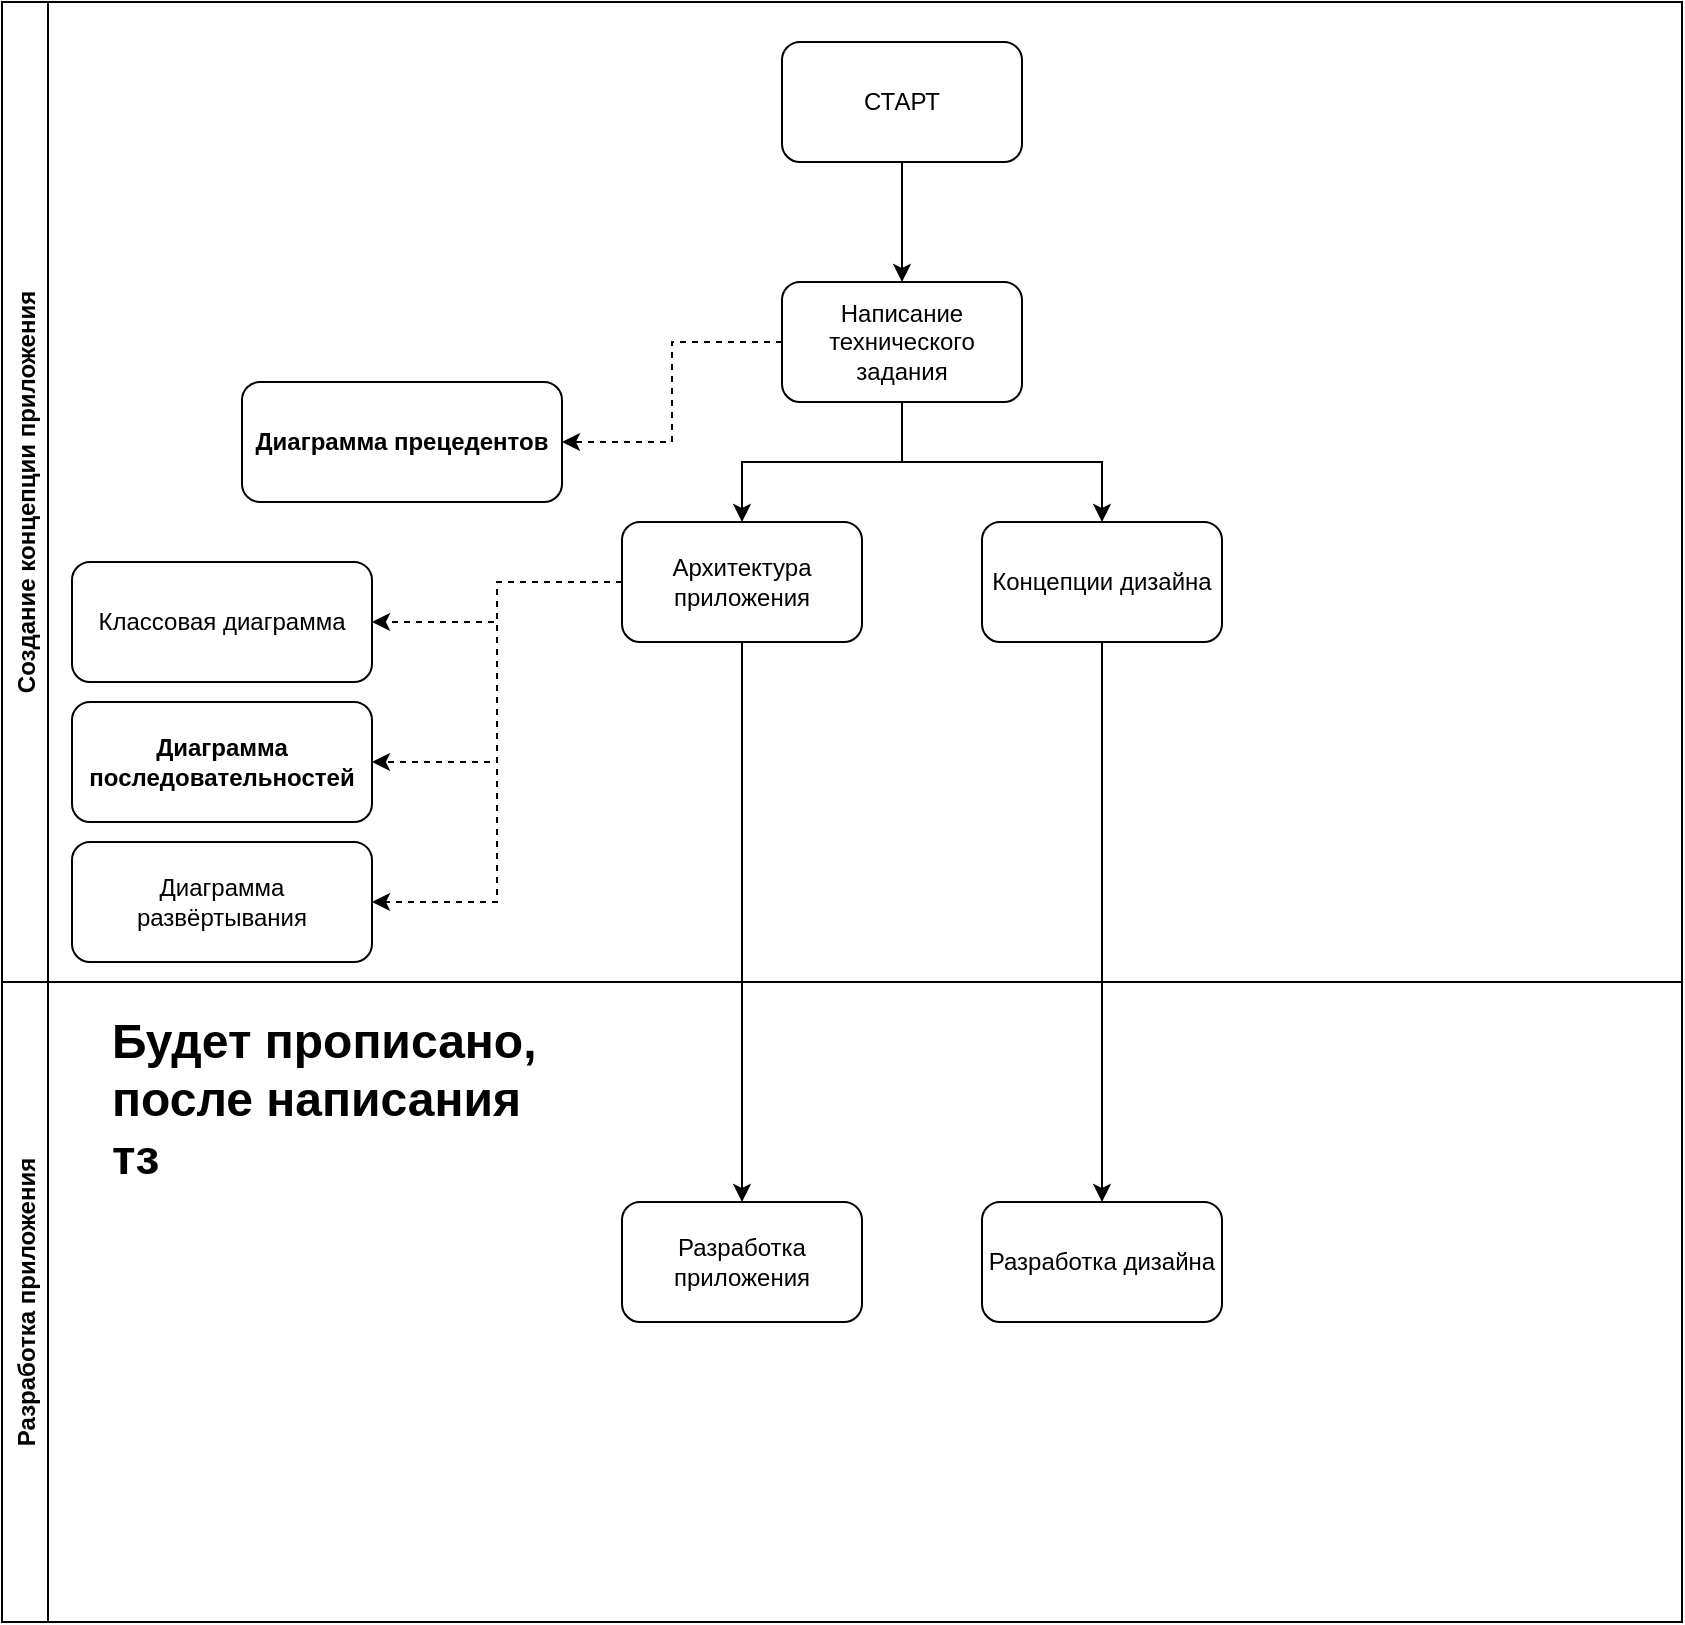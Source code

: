 <mxfile version="17.1.2" type="github">
  <diagram id="kgpKYQtTHZ0yAKxKKP6v" name="Page-1">
    <mxGraphModel dx="2190" dy="741" grid="1" gridSize="10" guides="1" tooltips="1" connect="1" arrows="1" fold="1" page="1" pageScale="1" pageWidth="850" pageHeight="1100" math="0" shadow="0">
      <root>
        <mxCell id="0" />
        <mxCell id="1" parent="0" />
        <mxCell id="KmwPOzDFwFbAeHUDbNpl-12" style="edgeStyle=orthogonalEdgeStyle;rounded=0;orthogonalLoop=1;jettySize=auto;html=1;entryX=0.5;entryY=0;entryDx=0;entryDy=0;" edge="1" parent="1" source="KmwPOzDFwFbAeHUDbNpl-1" target="KmwPOzDFwFbAeHUDbNpl-2">
          <mxGeometry relative="1" as="geometry" />
        </mxCell>
        <mxCell id="KmwPOzDFwFbAeHUDbNpl-1" value="СТАРТ" style="rounded=1;whiteSpace=wrap;html=1;" vertex="1" parent="1">
          <mxGeometry x="360" y="40" width="120" height="60" as="geometry" />
        </mxCell>
        <mxCell id="KmwPOzDFwFbAeHUDbNpl-5" style="edgeStyle=orthogonalEdgeStyle;rounded=0;orthogonalLoop=1;jettySize=auto;html=1;entryX=0.5;entryY=0;entryDx=0;entryDy=0;" edge="1" parent="1" source="KmwPOzDFwFbAeHUDbNpl-2" target="KmwPOzDFwFbAeHUDbNpl-3">
          <mxGeometry relative="1" as="geometry" />
        </mxCell>
        <mxCell id="KmwPOzDFwFbAeHUDbNpl-6" style="edgeStyle=orthogonalEdgeStyle;rounded=0;orthogonalLoop=1;jettySize=auto;html=1;" edge="1" parent="1" source="KmwPOzDFwFbAeHUDbNpl-2" target="KmwPOzDFwFbAeHUDbNpl-4">
          <mxGeometry relative="1" as="geometry" />
        </mxCell>
        <mxCell id="KmwPOzDFwFbAeHUDbNpl-13" style="edgeStyle=orthogonalEdgeStyle;rounded=0;orthogonalLoop=1;jettySize=auto;html=1;entryX=1;entryY=0.5;entryDx=0;entryDy=0;dashed=1;" edge="1" parent="1" source="KmwPOzDFwFbAeHUDbNpl-2" target="KmwPOzDFwFbAeHUDbNpl-11">
          <mxGeometry relative="1" as="geometry" />
        </mxCell>
        <mxCell id="KmwPOzDFwFbAeHUDbNpl-2" value="Написание технического задания" style="rounded=1;whiteSpace=wrap;html=1;" vertex="1" parent="1">
          <mxGeometry x="360" y="160" width="120" height="60" as="geometry" />
        </mxCell>
        <mxCell id="KmwPOzDFwFbAeHUDbNpl-14" style="edgeStyle=orthogonalEdgeStyle;rounded=0;orthogonalLoop=1;jettySize=auto;html=1;entryX=1;entryY=0.5;entryDx=0;entryDy=0;dashed=1;" edge="1" parent="1" source="KmwPOzDFwFbAeHUDbNpl-3" target="KmwPOzDFwFbAeHUDbNpl-9">
          <mxGeometry relative="1" as="geometry" />
        </mxCell>
        <mxCell id="KmwPOzDFwFbAeHUDbNpl-15" style="edgeStyle=orthogonalEdgeStyle;rounded=0;orthogonalLoop=1;jettySize=auto;html=1;entryX=1;entryY=0.5;entryDx=0;entryDy=0;dashed=1;" edge="1" parent="1" source="KmwPOzDFwFbAeHUDbNpl-3" target="KmwPOzDFwFbAeHUDbNpl-8">
          <mxGeometry relative="1" as="geometry" />
        </mxCell>
        <mxCell id="KmwPOzDFwFbAeHUDbNpl-16" style="edgeStyle=orthogonalEdgeStyle;rounded=0;orthogonalLoop=1;jettySize=auto;html=1;entryX=1;entryY=0.5;entryDx=0;entryDy=0;dashed=1;" edge="1" parent="1" source="KmwPOzDFwFbAeHUDbNpl-3" target="KmwPOzDFwFbAeHUDbNpl-10">
          <mxGeometry relative="1" as="geometry" />
        </mxCell>
        <mxCell id="KmwPOzDFwFbAeHUDbNpl-20" style="edgeStyle=orthogonalEdgeStyle;rounded=0;orthogonalLoop=1;jettySize=auto;html=1;entryX=0.5;entryY=0;entryDx=0;entryDy=0;" edge="1" parent="1" source="KmwPOzDFwFbAeHUDbNpl-3" target="KmwPOzDFwFbAeHUDbNpl-17">
          <mxGeometry relative="1" as="geometry" />
        </mxCell>
        <mxCell id="KmwPOzDFwFbAeHUDbNpl-3" value="Архитектура приложения" style="rounded=1;whiteSpace=wrap;html=1;" vertex="1" parent="1">
          <mxGeometry x="280" y="280" width="120" height="60" as="geometry" />
        </mxCell>
        <mxCell id="KmwPOzDFwFbAeHUDbNpl-19" value="" style="edgeStyle=orthogonalEdgeStyle;rounded=0;orthogonalLoop=1;jettySize=auto;html=1;" edge="1" parent="1" source="KmwPOzDFwFbAeHUDbNpl-4" target="KmwPOzDFwFbAeHUDbNpl-18">
          <mxGeometry relative="1" as="geometry" />
        </mxCell>
        <mxCell id="KmwPOzDFwFbAeHUDbNpl-4" value="Концепции дизайна" style="rounded=1;whiteSpace=wrap;html=1;" vertex="1" parent="1">
          <mxGeometry x="460" y="280" width="120" height="60" as="geometry" />
        </mxCell>
        <mxCell id="KmwPOzDFwFbAeHUDbNpl-8" value="Диаграмма последовательностей" style="rounded=1;whiteSpace=wrap;html=1;fontStyle=1" vertex="1" parent="1">
          <mxGeometry x="5" y="370" width="150" height="60" as="geometry" />
        </mxCell>
        <mxCell id="KmwPOzDFwFbAeHUDbNpl-9" value="Классовая диаграмма" style="rounded=1;whiteSpace=wrap;html=1;" vertex="1" parent="1">
          <mxGeometry x="5" y="300" width="150" height="60" as="geometry" />
        </mxCell>
        <mxCell id="KmwPOzDFwFbAeHUDbNpl-10" value="Диаграмма развёртывания" style="rounded=1;whiteSpace=wrap;html=1;" vertex="1" parent="1">
          <mxGeometry x="5" y="440" width="150" height="60" as="geometry" />
        </mxCell>
        <mxCell id="KmwPOzDFwFbAeHUDbNpl-11" value="Диаграмма прецедентов" style="rounded=1;whiteSpace=wrap;html=1;fontStyle=1" vertex="1" parent="1">
          <mxGeometry x="90" y="210" width="160" height="60" as="geometry" />
        </mxCell>
        <mxCell id="KmwPOzDFwFbAeHUDbNpl-17" value="Разработка приложения" style="rounded=1;whiteSpace=wrap;html=1;" vertex="1" parent="1">
          <mxGeometry x="280" y="620" width="120" height="60" as="geometry" />
        </mxCell>
        <mxCell id="KmwPOzDFwFbAeHUDbNpl-18" value="Разработка дизайна" style="whiteSpace=wrap;html=1;rounded=1;" vertex="1" parent="1">
          <mxGeometry x="460" y="620" width="120" height="60" as="geometry" />
        </mxCell>
        <mxCell id="KmwPOzDFwFbAeHUDbNpl-22" value="Создание концепции приложения" style="swimlane;horizontal=0;" vertex="1" parent="1">
          <mxGeometry x="-30" y="20" width="840" height="490" as="geometry" />
        </mxCell>
        <mxCell id="KmwPOzDFwFbAeHUDbNpl-23" value="Разработка приложения" style="swimlane;horizontal=0;" vertex="1" parent="1">
          <mxGeometry x="-30" y="510" width="840" height="320" as="geometry" />
        </mxCell>
        <mxCell id="KmwPOzDFwFbAeHUDbNpl-24" value="&lt;h1&gt;Будет прописано, после написания тз&lt;/h1&gt;" style="text;html=1;strokeColor=none;fillColor=none;spacing=5;spacingTop=-20;whiteSpace=wrap;overflow=hidden;rounded=0;" vertex="1" parent="KmwPOzDFwFbAeHUDbNpl-23">
          <mxGeometry x="50" y="10" width="240" height="120" as="geometry" />
        </mxCell>
      </root>
    </mxGraphModel>
  </diagram>
</mxfile>
